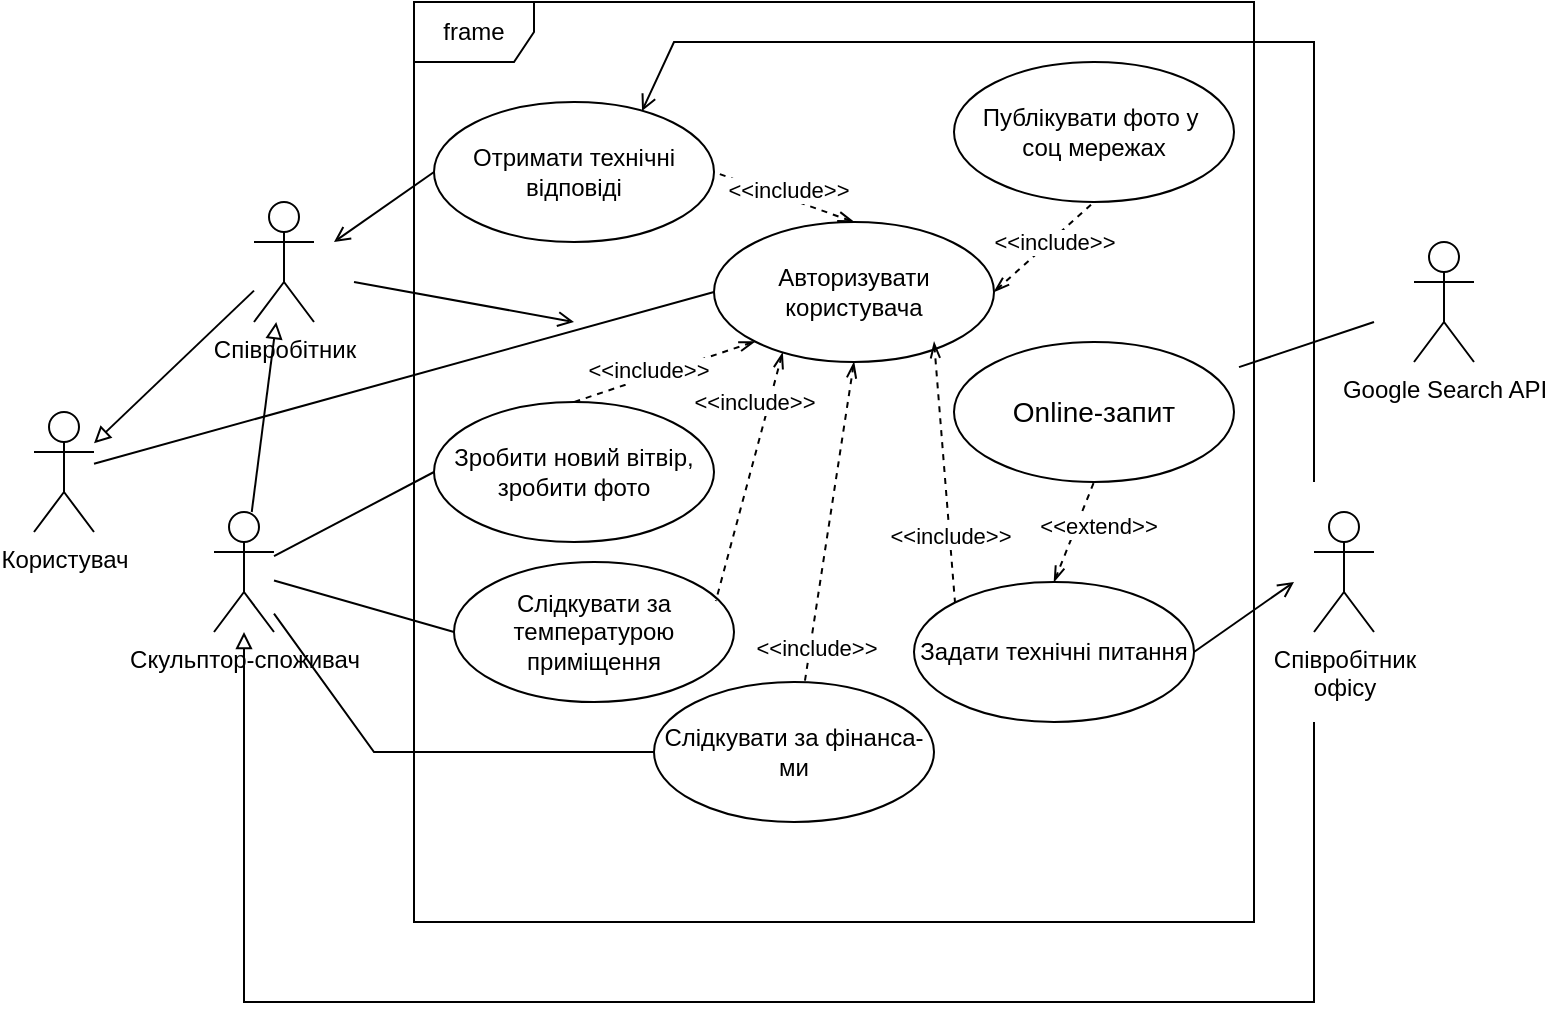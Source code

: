 <mxfile version="20.4.0" type="device"><diagram id="fcfgkmDactO-GC-Vs7x3" name="Страница 1"><mxGraphModel dx="1185" dy="588" grid="1" gridSize="10" guides="1" tooltips="1" connect="1" arrows="1" fold="1" page="1" pageScale="1" pageWidth="827" pageHeight="1169" math="0" shadow="0"><root><mxCell id="0"/><mxCell id="1" parent="0"/><mxCell id="x_c2Pru1peg9yBr78_QJ-3" value="frame" style="shape=umlFrame;whiteSpace=wrap;html=1;" parent="1" vertex="1"><mxGeometry x="230" y="30" width="420" height="460" as="geometry"/></mxCell><mxCell id="x_c2Pru1peg9yBr78_QJ-4" value="" style="endArrow=open;shadow=0;strokeWidth=1;rounded=0;endFill=1;elbow=vertical;" parent="1" edge="1"><mxGeometry x="0.5" y="41" relative="1" as="geometry"><mxPoint x="200" y="170" as="sourcePoint"/><mxPoint x="310" y="190" as="targetPoint"/><mxPoint x="-40" y="32" as="offset"/></mxGeometry></mxCell><mxCell id="x_c2Pru1peg9yBr78_QJ-5" value="Співробітник&lt;br&gt;офісу" style="shape=umlActor;verticalLabelPosition=bottom;verticalAlign=top;html=1;" parent="1" vertex="1"><mxGeometry x="680" y="285" width="30" height="60" as="geometry"/></mxCell><mxCell id="x_c2Pru1peg9yBr78_QJ-6" value="Авторизувати&lt;br&gt;користувача" style="ellipse;whiteSpace=wrap;html=1;" parent="1" vertex="1"><mxGeometry x="380" y="140" width="140" height="70" as="geometry"/></mxCell><mxCell id="x_c2Pru1peg9yBr78_QJ-7" value="Задати технічні питання" style="ellipse;whiteSpace=wrap;html=1;" parent="1" vertex="1"><mxGeometry x="480" y="320" width="140" height="70" as="geometry"/></mxCell><mxCell id="x_c2Pru1peg9yBr78_QJ-8" value="Співробітник" style="shape=umlActor;verticalLabelPosition=bottom;verticalAlign=top;html=1;" parent="1" vertex="1"><mxGeometry x="150" y="130" width="30" height="60" as="geometry"/></mxCell><mxCell id="x_c2Pru1peg9yBr78_QJ-9" value="" style="endArrow=open;shadow=0;strokeWidth=1;rounded=0;endFill=1;elbow=vertical;exitX=1;exitY=0.5;exitDx=0;exitDy=0;" parent="1" source="x_c2Pru1peg9yBr78_QJ-7" edge="1"><mxGeometry x="0.5" y="41" relative="1" as="geometry"><mxPoint x="670" y="370" as="sourcePoint"/><mxPoint x="670" y="320" as="targetPoint"/><mxPoint x="-40" y="32" as="offset"/></mxGeometry></mxCell><mxCell id="x_c2Pru1peg9yBr78_QJ-10" value="Скульптор-споживач" style="shape=umlActor;verticalLabelPosition=bottom;verticalAlign=top;html=1;" parent="1" vertex="1"><mxGeometry x="130" y="285" width="30" height="60" as="geometry"/></mxCell><mxCell id="x_c2Pru1peg9yBr78_QJ-11" value="Зробити новий вітвір,&lt;br&gt;зробити фото" style="ellipse;whiteSpace=wrap;html=1;" parent="1" vertex="1"><mxGeometry x="240" y="230" width="140" height="70" as="geometry"/></mxCell><mxCell id="x_c2Pru1peg9yBr78_QJ-12" value="Слідкувати за температурою приміщення" style="ellipse;whiteSpace=wrap;html=1;" parent="1" vertex="1"><mxGeometry x="250" y="310" width="140" height="70" as="geometry"/></mxCell><mxCell id="x_c2Pru1peg9yBr78_QJ-13" value="&lt;span style=&quot;font-size: 14px;&quot;&gt;Online-запит&lt;/span&gt;" style="ellipse;whiteSpace=wrap;html=1;" parent="1" vertex="1"><mxGeometry x="500" y="200" width="140" height="70" as="geometry"/></mxCell><mxCell id="x_c2Pru1peg9yBr78_QJ-14" value="&amp;lt;&amp;lt;include&amp;gt;&amp;gt;" style="endArrow=none;dashed=1;html=1;rounded=0;entryX=0.5;entryY=0;entryDx=0;entryDy=0;startArrow=openThin;startFill=0;exitX=0;exitY=1;exitDx=0;exitDy=0;" parent="1" source="x_c2Pru1peg9yBr78_QJ-6" target="x_c2Pru1peg9yBr78_QJ-11" edge="1"><mxGeometry x="0.152" y="-3" width="50" height="50" relative="1" as="geometry"><mxPoint x="300" y="220" as="sourcePoint"/><mxPoint x="450" y="320" as="targetPoint"/><mxPoint as="offset"/></mxGeometry></mxCell><mxCell id="x_c2Pru1peg9yBr78_QJ-15" value="&amp;lt;&amp;lt;include&amp;gt;&amp;gt;" style="endArrow=none;dashed=1;html=1;rounded=0;entryX=0.935;entryY=0.279;entryDx=0;entryDy=0;startArrow=openThin;startFill=0;exitX=0.245;exitY=0.933;exitDx=0;exitDy=0;exitPerimeter=0;entryPerimeter=0;" parent="1" source="x_c2Pru1peg9yBr78_QJ-6" target="x_c2Pru1peg9yBr78_QJ-12" edge="1"><mxGeometry x="-0.572" y="-7" width="50" height="50" relative="1" as="geometry"><mxPoint x="394.503" y="199.749" as="sourcePoint"/><mxPoint x="320" y="240" as="targetPoint"/><mxPoint as="offset"/></mxGeometry></mxCell><mxCell id="x_c2Pru1peg9yBr78_QJ-16" value="&amp;lt;&amp;lt;include&amp;gt;&amp;gt;" style="endArrow=none;dashed=1;html=1;rounded=0;entryX=0;entryY=0;entryDx=0;entryDy=0;startArrow=openThin;startFill=0;exitX=0.786;exitY=0.857;exitDx=0;exitDy=0;exitPerimeter=0;" parent="1" source="x_c2Pru1peg9yBr78_QJ-6" target="x_c2Pru1peg9yBr78_QJ-7" edge="1"><mxGeometry x="0.495" width="50" height="50" relative="1" as="geometry"><mxPoint x="438.4" y="210.35" as="sourcePoint"/><mxPoint x="379.497" y="510.251" as="targetPoint"/><mxPoint as="offset"/></mxGeometry></mxCell><mxCell id="x_c2Pru1peg9yBr78_QJ-17" value="Користувач" style="shape=umlActor;verticalLabelPosition=bottom;verticalAlign=top;html=1;" parent="1" vertex="1"><mxGeometry x="40" y="235" width="30" height="60" as="geometry"/></mxCell><mxCell id="x_c2Pru1peg9yBr78_QJ-18" value="Отримати технічні відповіді" style="ellipse;whiteSpace=wrap;html=1;" parent="1" vertex="1"><mxGeometry x="240" y="80" width="140" height="70" as="geometry"/></mxCell><mxCell id="x_c2Pru1peg9yBr78_QJ-19" value="&amp;lt;&amp;lt;include&amp;gt;&amp;gt;" style="endArrow=none;dashed=1;html=1;rounded=0;entryX=1;entryY=0.5;entryDx=0;entryDy=0;startArrow=openThin;startFill=0;exitX=0.5;exitY=0;exitDx=0;exitDy=0;" parent="1" source="x_c2Pru1peg9yBr78_QJ-6" target="x_c2Pru1peg9yBr78_QJ-18" edge="1"><mxGeometry x="-0.036" y="-4" width="50" height="50" relative="1" as="geometry"><mxPoint x="394.503" y="199.749" as="sourcePoint"/><mxPoint x="320" y="240" as="targetPoint"/><mxPoint as="offset"/></mxGeometry></mxCell><mxCell id="x_c2Pru1peg9yBr78_QJ-20" value="" style="endArrow=none;html=1;rounded=0;exitX=0;exitY=0.5;exitDx=0;exitDy=0;" parent="1" source="x_c2Pru1peg9yBr78_QJ-6" edge="1" target="x_c2Pru1peg9yBr78_QJ-17"><mxGeometry width="50" height="50" relative="1" as="geometry"><mxPoint x="340" y="220" as="sourcePoint"/><mxPoint x="120" y="240" as="targetPoint"/></mxGeometry></mxCell><mxCell id="x_c2Pru1peg9yBr78_QJ-21" value="" style="endArrow=open;shadow=0;strokeWidth=1;rounded=0;endFill=1;elbow=vertical;exitX=0;exitY=0.5;exitDx=0;exitDy=0;" parent="1" source="x_c2Pru1peg9yBr78_QJ-18" edge="1"><mxGeometry x="0.5" y="41" relative="1" as="geometry"><mxPoint x="170" y="270" as="sourcePoint"/><mxPoint x="190" y="150" as="targetPoint"/><mxPoint x="-40" y="32" as="offset"/></mxGeometry></mxCell><mxCell id="x_c2Pru1peg9yBr78_QJ-22" value="" style="endArrow=block;shadow=0;strokeWidth=1;rounded=0;endFill=0;elbow=vertical;" parent="1" edge="1" target="x_c2Pru1peg9yBr78_QJ-17" source="x_c2Pru1peg9yBr78_QJ-8"><mxGeometry x="0.5" y="41" relative="1" as="geometry"><mxPoint x="140" y="170" as="sourcePoint"/><mxPoint x="100" y="220" as="targetPoint"/><mxPoint x="-40" y="32" as="offset"/></mxGeometry></mxCell><mxCell id="x_c2Pru1peg9yBr78_QJ-23" value="" style="endArrow=open;shadow=0;strokeWidth=1;rounded=0;endFill=1;elbow=vertical;entryX=0.743;entryY=0.064;entryDx=0;entryDy=0;entryPerimeter=0;" parent="1" target="x_c2Pru1peg9yBr78_QJ-18" edge="1"><mxGeometry x="0.5" y="41" relative="1" as="geometry"><mxPoint x="680" y="270" as="sourcePoint"/><mxPoint x="420" y="50" as="targetPoint"/><mxPoint x="-40" y="32" as="offset"/><Array as="points"><mxPoint x="680" y="50"/><mxPoint x="360" y="50"/></Array></mxGeometry></mxCell><mxCell id="x_c2Pru1peg9yBr78_QJ-24" value="&amp;lt;&amp;lt;extend&amp;gt;&amp;gt;" style="endArrow=none;dashed=1;html=1;rounded=0;startArrow=openThin;startFill=0;exitX=0.5;exitY=0;exitDx=0;exitDy=0;entryX=0.5;entryY=1;entryDx=0;entryDy=0;" parent="1" source="x_c2Pru1peg9yBr78_QJ-7" target="x_c2Pru1peg9yBr78_QJ-13" edge="1"><mxGeometry x="0.259" y="-10" width="50" height="50" relative="1" as="geometry"><mxPoint x="450" y="548.333" as="sourcePoint"/><mxPoint x="429.497" y="420.251" as="targetPoint"/><mxPoint as="offset"/></mxGeometry></mxCell><mxCell id="x_c2Pru1peg9yBr78_QJ-25" value="Слідкувати за фінанса-&lt;br&gt;ми" style="ellipse;whiteSpace=wrap;html=1;" parent="1" vertex="1"><mxGeometry x="350" y="370" width="140" height="70" as="geometry"/></mxCell><mxCell id="x_c2Pru1peg9yBr78_QJ-26" value="&amp;lt;&amp;lt;include&amp;gt;&amp;gt;" style="endArrow=none;dashed=1;html=1;rounded=0;startArrow=openThin;startFill=0;exitX=0.5;exitY=1;exitDx=0;exitDy=0;" parent="1" source="x_c2Pru1peg9yBr78_QJ-6" target="x_c2Pru1peg9yBr78_QJ-25" edge="1"><mxGeometry x="0.787" y="3" width="50" height="50" relative="1" as="geometry"><mxPoint x="450.02" y="209.93" as="sourcePoint"/><mxPoint x="389.497" y="420.251" as="targetPoint"/><mxPoint as="offset"/></mxGeometry></mxCell><mxCell id="x_c2Pru1peg9yBr78_QJ-27" value="" style="endArrow=block;shadow=0;strokeWidth=1;rounded=0;endFill=0;elbow=vertical;" parent="1" edge="1" target="x_c2Pru1peg9yBr78_QJ-8" source="x_c2Pru1peg9yBr78_QJ-10"><mxGeometry x="0.5" y="41" relative="1" as="geometry"><mxPoint x="164.58" y="290" as="sourcePoint"/><mxPoint x="164.58" y="240" as="targetPoint"/><mxPoint x="-40" y="32" as="offset"/></mxGeometry></mxCell><mxCell id="x_c2Pru1peg9yBr78_QJ-28" value="" style="endArrow=block;shadow=0;strokeWidth=1;rounded=0;endFill=0;elbow=vertical;" parent="1" edge="1" target="x_c2Pru1peg9yBr78_QJ-10"><mxGeometry x="0.5" y="41" relative="1" as="geometry"><mxPoint x="680" y="390" as="sourcePoint"/><mxPoint x="160" y="390" as="targetPoint"/><mxPoint x="-40" y="32" as="offset"/><Array as="points"><mxPoint x="680" y="530"/><mxPoint x="145" y="530"/></Array></mxGeometry></mxCell><mxCell id="x_c2Pru1peg9yBr78_QJ-31" value="&lt;div style=&quot;text-align: left;&quot;&gt;Google Search API&lt;/div&gt;" style="shape=umlActor;verticalLabelPosition=bottom;verticalAlign=top;html=1;" parent="1" vertex="1"><mxGeometry x="730" y="150" width="30" height="60" as="geometry"/></mxCell><mxCell id="x_c2Pru1peg9yBr78_QJ-33" value="" style="endArrow=none;html=1;rounded=0;" parent="1" edge="1"><mxGeometry width="50" height="50" relative="1" as="geometry"><mxPoint x="642.512" y="212.578" as="sourcePoint"/><mxPoint x="710" y="190" as="targetPoint"/></mxGeometry></mxCell><mxCell id="F_YKFL-aeDm1PdQhiCwe-1" value="" style="endArrow=none;html=1;rounded=0;entryX=0;entryY=0.5;entryDx=0;entryDy=0;" parent="1" target="x_c2Pru1peg9yBr78_QJ-11" edge="1" source="x_c2Pru1peg9yBr78_QJ-10"><mxGeometry width="50" height="50" relative="1" as="geometry"><mxPoint x="190" y="310" as="sourcePoint"/><mxPoint x="360" y="270" as="targetPoint"/></mxGeometry></mxCell><mxCell id="F_YKFL-aeDm1PdQhiCwe-2" value="" style="endArrow=none;html=1;rounded=0;entryX=0;entryY=0.5;entryDx=0;entryDy=0;" parent="1" target="x_c2Pru1peg9yBr78_QJ-12" edge="1" source="x_c2Pru1peg9yBr78_QJ-10"><mxGeometry width="50" height="50" relative="1" as="geometry"><mxPoint x="190" y="330" as="sourcePoint"/><mxPoint x="250" y="275" as="targetPoint"/></mxGeometry></mxCell><mxCell id="F_YKFL-aeDm1PdQhiCwe-3" value="" style="endArrow=none;html=1;rounded=0;entryX=0;entryY=0.5;entryDx=0;entryDy=0;" parent="1" target="x_c2Pru1peg9yBr78_QJ-25" edge="1" source="x_c2Pru1peg9yBr78_QJ-10"><mxGeometry width="50" height="50" relative="1" as="geometry"><mxPoint x="200" y="390" as="sourcePoint"/><mxPoint x="260" y="355" as="targetPoint"/><Array as="points"><mxPoint x="210" y="405"/></Array></mxGeometry></mxCell><mxCell id="F_YKFL-aeDm1PdQhiCwe-6" value="Публікувати фото у&amp;nbsp;&lt;br&gt;соц мережах" style="ellipse;whiteSpace=wrap;html=1;" parent="1" vertex="1"><mxGeometry x="500" y="60" width="140" height="70" as="geometry"/></mxCell><mxCell id="F_YKFL-aeDm1PdQhiCwe-7" value="&amp;lt;&amp;lt;include&amp;gt;&amp;gt;" style="endArrow=none;dashed=1;html=1;rounded=0;entryX=0.5;entryY=1;entryDx=0;entryDy=0;startArrow=openThin;startFill=0;exitX=1;exitY=0.5;exitDx=0;exitDy=0;" parent="1" source="x_c2Pru1peg9yBr78_QJ-6" target="F_YKFL-aeDm1PdQhiCwe-6" edge="1"><mxGeometry x="0.16" y="-1" width="50" height="50" relative="1" as="geometry"><mxPoint x="460" y="150" as="sourcePoint"/><mxPoint x="430" y="85" as="targetPoint"/><mxPoint as="offset"/></mxGeometry></mxCell></root></mxGraphModel></diagram></mxfile>